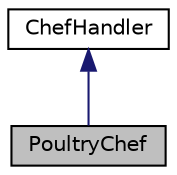 digraph "PoultryChef"
{
 // LATEX_PDF_SIZE
  edge [fontname="Helvetica",fontsize="10",labelfontname="Helvetica",labelfontsize="10"];
  node [fontname="Helvetica",fontsize="10",shape=record];
  Node1 [label="PoultryChef",height=0.2,width=0.4,color="black", fillcolor="grey75", style="filled", fontcolor="black",tooltip="Represents a Poultry Chef responsible for preparing Poultry."];
  Node2 -> Node1 [dir="back",color="midnightblue",fontsize="10",style="solid",fontname="Helvetica"];
  Node2 [label="ChefHandler",height=0.2,width=0.4,color="black", fillcolor="white", style="filled",URL="$classChefHandler.html",tooltip="Base class for ChefHandlers responsible for handling food orders."];
}
